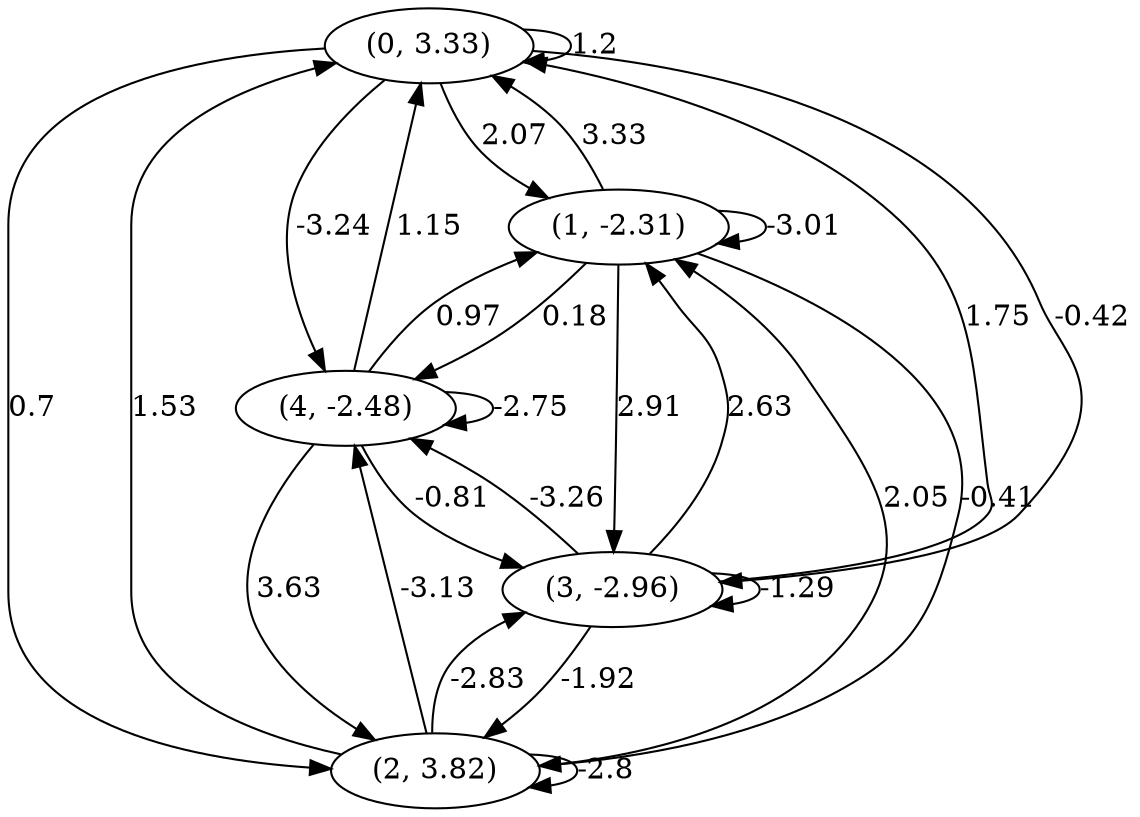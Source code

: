 digraph {
    0 [ label = "(0, 3.33)" ]
    1 [ label = "(1, -2.31)" ]
    2 [ label = "(2, 3.82)" ]
    3 [ label = "(3, -2.96)" ]
    4 [ label = "(4, -2.48)" ]
    0 -> 0 [ label = "1.2" ]
    1 -> 1 [ label = "-3.01" ]
    2 -> 2 [ label = "-2.8" ]
    3 -> 3 [ label = "-1.29" ]
    4 -> 4 [ label = "-2.75" ]
    1 -> 0 [ label = "3.33" ]
    2 -> 0 [ label = "1.53" ]
    3 -> 0 [ label = "1.75" ]
    4 -> 0 [ label = "1.15" ]
    0 -> 1 [ label = "2.07" ]
    2 -> 1 [ label = "2.05" ]
    3 -> 1 [ label = "2.63" ]
    4 -> 1 [ label = "0.97" ]
    0 -> 2 [ label = "0.7" ]
    1 -> 2 [ label = "-0.41" ]
    3 -> 2 [ label = "-1.92" ]
    4 -> 2 [ label = "3.63" ]
    0 -> 3 [ label = "-0.42" ]
    1 -> 3 [ label = "2.91" ]
    2 -> 3 [ label = "-2.83" ]
    4 -> 3 [ label = "-0.81" ]
    0 -> 4 [ label = "-3.24" ]
    1 -> 4 [ label = "0.18" ]
    2 -> 4 [ label = "-3.13" ]
    3 -> 4 [ label = "-3.26" ]
}

